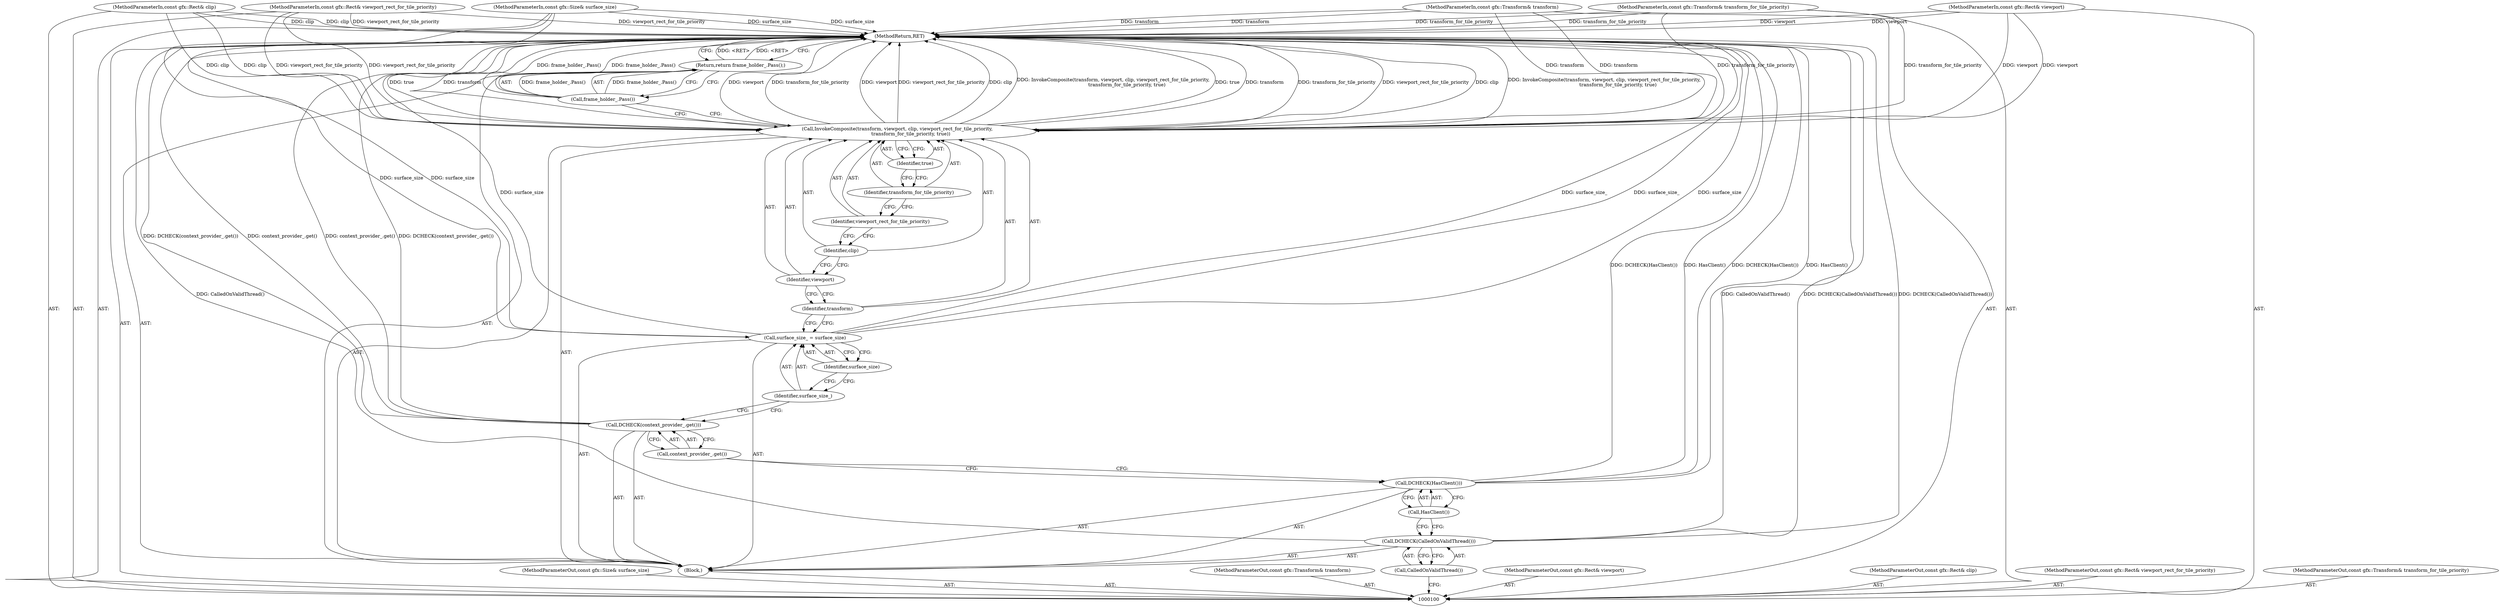 digraph "0_Chrome_6d9425ec7badda912555d46ea7abcfab81fdd9b9_7" {
"1000126" [label="(MethodReturn,RET)"];
"1000112" [label="(Call,DCHECK(context_provider_.get()))"];
"1000113" [label="(Call,context_provider_.get())"];
"1000116" [label="(Identifier,surface_size)"];
"1000114" [label="(Call,surface_size_ = surface_size)"];
"1000115" [label="(Identifier,surface_size_)"];
"1000118" [label="(Identifier,transform)"];
"1000117" [label="(Call,InvokeComposite(transform, viewport, clip, viewport_rect_for_tile_priority,\n                  transform_for_tile_priority, true))"];
"1000119" [label="(Identifier,viewport)"];
"1000120" [label="(Identifier,clip)"];
"1000121" [label="(Identifier,viewport_rect_for_tile_priority)"];
"1000122" [label="(Identifier,transform_for_tile_priority)"];
"1000123" [label="(Identifier,true)"];
"1000124" [label="(Return,return frame_holder_.Pass();)"];
"1000125" [label="(Call,frame_holder_.Pass())"];
"1000101" [label="(MethodParameterIn,const gfx::Size& surface_size)"];
"1000164" [label="(MethodParameterOut,const gfx::Size& surface_size)"];
"1000102" [label="(MethodParameterIn,const gfx::Transform& transform)"];
"1000165" [label="(MethodParameterOut,const gfx::Transform& transform)"];
"1000103" [label="(MethodParameterIn,const gfx::Rect& viewport)"];
"1000166" [label="(MethodParameterOut,const gfx::Rect& viewport)"];
"1000104" [label="(MethodParameterIn,const gfx::Rect& clip)"];
"1000167" [label="(MethodParameterOut,const gfx::Rect& clip)"];
"1000105" [label="(MethodParameterIn,const gfx::Rect& viewport_rect_for_tile_priority)"];
"1000168" [label="(MethodParameterOut,const gfx::Rect& viewport_rect_for_tile_priority)"];
"1000106" [label="(MethodParameterIn,const gfx::Transform& transform_for_tile_priority)"];
"1000169" [label="(MethodParameterOut,const gfx::Transform& transform_for_tile_priority)"];
"1000107" [label="(Block,)"];
"1000109" [label="(Call,CalledOnValidThread())"];
"1000108" [label="(Call,DCHECK(CalledOnValidThread()))"];
"1000111" [label="(Call,HasClient())"];
"1000110" [label="(Call,DCHECK(HasClient()))"];
"1000126" -> "1000100"  [label="AST: "];
"1000126" -> "1000124"  [label="CFG: "];
"1000117" -> "1000126"  [label="DDG: InvokeComposite(transform, viewport, clip, viewport_rect_for_tile_priority,\n                  transform_for_tile_priority, true)"];
"1000117" -> "1000126"  [label="DDG: true"];
"1000117" -> "1000126"  [label="DDG: transform"];
"1000117" -> "1000126"  [label="DDG: transform_for_tile_priority"];
"1000117" -> "1000126"  [label="DDG: viewport"];
"1000117" -> "1000126"  [label="DDG: viewport_rect_for_tile_priority"];
"1000117" -> "1000126"  [label="DDG: clip"];
"1000125" -> "1000126"  [label="DDG: frame_holder_.Pass()"];
"1000108" -> "1000126"  [label="DDG: DCHECK(CalledOnValidThread())"];
"1000108" -> "1000126"  [label="DDG: CalledOnValidThread()"];
"1000104" -> "1000126"  [label="DDG: clip"];
"1000105" -> "1000126"  [label="DDG: viewport_rect_for_tile_priority"];
"1000103" -> "1000126"  [label="DDG: viewport"];
"1000114" -> "1000126"  [label="DDG: surface_size_"];
"1000114" -> "1000126"  [label="DDG: surface_size"];
"1000102" -> "1000126"  [label="DDG: transform"];
"1000112" -> "1000126"  [label="DDG: DCHECK(context_provider_.get())"];
"1000112" -> "1000126"  [label="DDG: context_provider_.get()"];
"1000101" -> "1000126"  [label="DDG: surface_size"];
"1000110" -> "1000126"  [label="DDG: DCHECK(HasClient())"];
"1000110" -> "1000126"  [label="DDG: HasClient()"];
"1000106" -> "1000126"  [label="DDG: transform_for_tile_priority"];
"1000124" -> "1000126"  [label="DDG: <RET>"];
"1000112" -> "1000107"  [label="AST: "];
"1000112" -> "1000113"  [label="CFG: "];
"1000113" -> "1000112"  [label="AST: "];
"1000115" -> "1000112"  [label="CFG: "];
"1000112" -> "1000126"  [label="DDG: DCHECK(context_provider_.get())"];
"1000112" -> "1000126"  [label="DDG: context_provider_.get()"];
"1000113" -> "1000112"  [label="AST: "];
"1000113" -> "1000110"  [label="CFG: "];
"1000112" -> "1000113"  [label="CFG: "];
"1000116" -> "1000114"  [label="AST: "];
"1000116" -> "1000115"  [label="CFG: "];
"1000114" -> "1000116"  [label="CFG: "];
"1000114" -> "1000107"  [label="AST: "];
"1000114" -> "1000116"  [label="CFG: "];
"1000115" -> "1000114"  [label="AST: "];
"1000116" -> "1000114"  [label="AST: "];
"1000118" -> "1000114"  [label="CFG: "];
"1000114" -> "1000126"  [label="DDG: surface_size_"];
"1000114" -> "1000126"  [label="DDG: surface_size"];
"1000101" -> "1000114"  [label="DDG: surface_size"];
"1000115" -> "1000114"  [label="AST: "];
"1000115" -> "1000112"  [label="CFG: "];
"1000116" -> "1000115"  [label="CFG: "];
"1000118" -> "1000117"  [label="AST: "];
"1000118" -> "1000114"  [label="CFG: "];
"1000119" -> "1000118"  [label="CFG: "];
"1000117" -> "1000107"  [label="AST: "];
"1000117" -> "1000123"  [label="CFG: "];
"1000118" -> "1000117"  [label="AST: "];
"1000119" -> "1000117"  [label="AST: "];
"1000120" -> "1000117"  [label="AST: "];
"1000121" -> "1000117"  [label="AST: "];
"1000122" -> "1000117"  [label="AST: "];
"1000123" -> "1000117"  [label="AST: "];
"1000125" -> "1000117"  [label="CFG: "];
"1000117" -> "1000126"  [label="DDG: InvokeComposite(transform, viewport, clip, viewport_rect_for_tile_priority,\n                  transform_for_tile_priority, true)"];
"1000117" -> "1000126"  [label="DDG: true"];
"1000117" -> "1000126"  [label="DDG: transform"];
"1000117" -> "1000126"  [label="DDG: transform_for_tile_priority"];
"1000117" -> "1000126"  [label="DDG: viewport"];
"1000117" -> "1000126"  [label="DDG: viewport_rect_for_tile_priority"];
"1000117" -> "1000126"  [label="DDG: clip"];
"1000102" -> "1000117"  [label="DDG: transform"];
"1000103" -> "1000117"  [label="DDG: viewport"];
"1000104" -> "1000117"  [label="DDG: clip"];
"1000105" -> "1000117"  [label="DDG: viewport_rect_for_tile_priority"];
"1000106" -> "1000117"  [label="DDG: transform_for_tile_priority"];
"1000119" -> "1000117"  [label="AST: "];
"1000119" -> "1000118"  [label="CFG: "];
"1000120" -> "1000119"  [label="CFG: "];
"1000120" -> "1000117"  [label="AST: "];
"1000120" -> "1000119"  [label="CFG: "];
"1000121" -> "1000120"  [label="CFG: "];
"1000121" -> "1000117"  [label="AST: "];
"1000121" -> "1000120"  [label="CFG: "];
"1000122" -> "1000121"  [label="CFG: "];
"1000122" -> "1000117"  [label="AST: "];
"1000122" -> "1000121"  [label="CFG: "];
"1000123" -> "1000122"  [label="CFG: "];
"1000123" -> "1000117"  [label="AST: "];
"1000123" -> "1000122"  [label="CFG: "];
"1000117" -> "1000123"  [label="CFG: "];
"1000124" -> "1000107"  [label="AST: "];
"1000124" -> "1000125"  [label="CFG: "];
"1000125" -> "1000124"  [label="AST: "];
"1000126" -> "1000124"  [label="CFG: "];
"1000124" -> "1000126"  [label="DDG: <RET>"];
"1000125" -> "1000124"  [label="DDG: frame_holder_.Pass()"];
"1000125" -> "1000124"  [label="AST: "];
"1000125" -> "1000117"  [label="CFG: "];
"1000124" -> "1000125"  [label="CFG: "];
"1000125" -> "1000126"  [label="DDG: frame_holder_.Pass()"];
"1000125" -> "1000124"  [label="DDG: frame_holder_.Pass()"];
"1000101" -> "1000100"  [label="AST: "];
"1000101" -> "1000126"  [label="DDG: surface_size"];
"1000101" -> "1000114"  [label="DDG: surface_size"];
"1000164" -> "1000100"  [label="AST: "];
"1000102" -> "1000100"  [label="AST: "];
"1000102" -> "1000126"  [label="DDG: transform"];
"1000102" -> "1000117"  [label="DDG: transform"];
"1000165" -> "1000100"  [label="AST: "];
"1000103" -> "1000100"  [label="AST: "];
"1000103" -> "1000126"  [label="DDG: viewport"];
"1000103" -> "1000117"  [label="DDG: viewport"];
"1000166" -> "1000100"  [label="AST: "];
"1000104" -> "1000100"  [label="AST: "];
"1000104" -> "1000126"  [label="DDG: clip"];
"1000104" -> "1000117"  [label="DDG: clip"];
"1000167" -> "1000100"  [label="AST: "];
"1000105" -> "1000100"  [label="AST: "];
"1000105" -> "1000126"  [label="DDG: viewport_rect_for_tile_priority"];
"1000105" -> "1000117"  [label="DDG: viewport_rect_for_tile_priority"];
"1000168" -> "1000100"  [label="AST: "];
"1000106" -> "1000100"  [label="AST: "];
"1000106" -> "1000126"  [label="DDG: transform_for_tile_priority"];
"1000106" -> "1000117"  [label="DDG: transform_for_tile_priority"];
"1000169" -> "1000100"  [label="AST: "];
"1000107" -> "1000100"  [label="AST: "];
"1000108" -> "1000107"  [label="AST: "];
"1000110" -> "1000107"  [label="AST: "];
"1000112" -> "1000107"  [label="AST: "];
"1000114" -> "1000107"  [label="AST: "];
"1000117" -> "1000107"  [label="AST: "];
"1000124" -> "1000107"  [label="AST: "];
"1000109" -> "1000108"  [label="AST: "];
"1000109" -> "1000100"  [label="CFG: "];
"1000108" -> "1000109"  [label="CFG: "];
"1000108" -> "1000107"  [label="AST: "];
"1000108" -> "1000109"  [label="CFG: "];
"1000109" -> "1000108"  [label="AST: "];
"1000111" -> "1000108"  [label="CFG: "];
"1000108" -> "1000126"  [label="DDG: DCHECK(CalledOnValidThread())"];
"1000108" -> "1000126"  [label="DDG: CalledOnValidThread()"];
"1000111" -> "1000110"  [label="AST: "];
"1000111" -> "1000108"  [label="CFG: "];
"1000110" -> "1000111"  [label="CFG: "];
"1000110" -> "1000107"  [label="AST: "];
"1000110" -> "1000111"  [label="CFG: "];
"1000111" -> "1000110"  [label="AST: "];
"1000113" -> "1000110"  [label="CFG: "];
"1000110" -> "1000126"  [label="DDG: DCHECK(HasClient())"];
"1000110" -> "1000126"  [label="DDG: HasClient()"];
}
